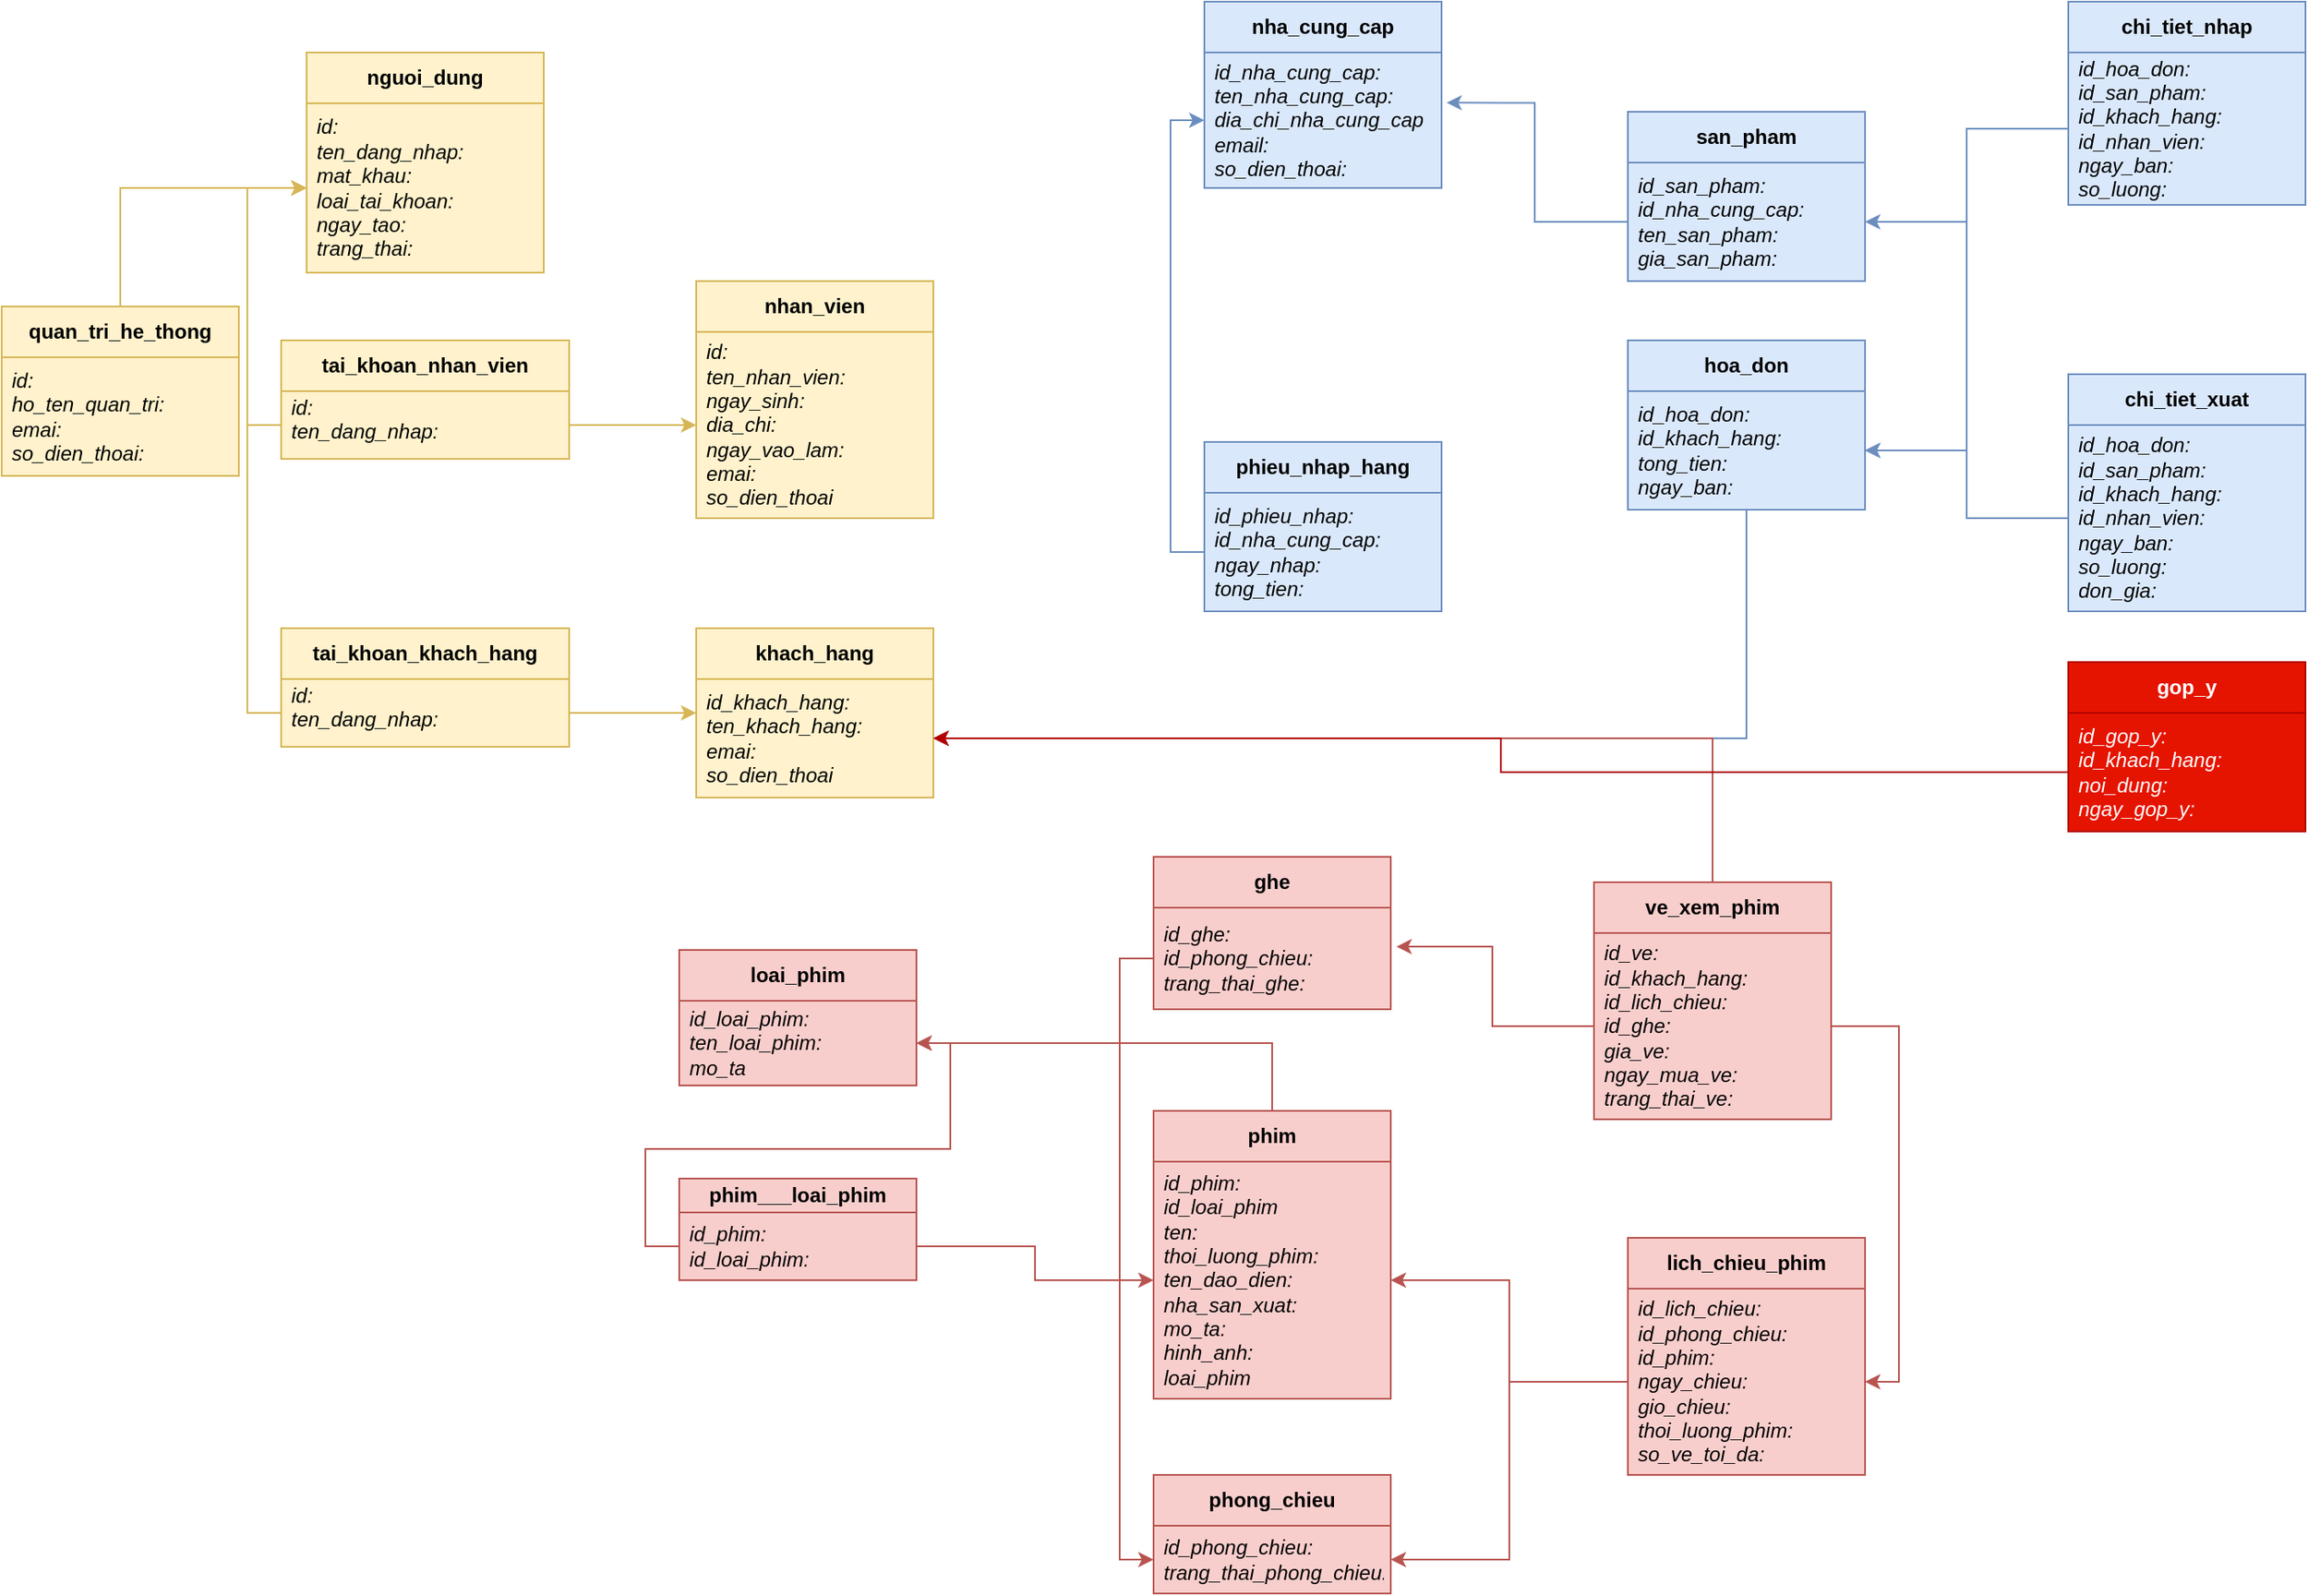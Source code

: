 <mxfile version="21.8.1" type="github">
  <diagram name="Page-1" id="lpxL9anXV0ZeIvqh2CNc">
    <mxGraphModel dx="1965" dy="798" grid="1" gridSize="10" guides="1" tooltips="1" connect="1" arrows="1" fold="1" page="1" pageScale="1" pageWidth="827" pageHeight="1169" math="0" shadow="0">
      <root>
        <mxCell id="0" />
        <mxCell id="1" parent="0" />
        <mxCell id="0dLpwtlN1I-G1npfh4tZ-1" value="&lt;b&gt;nguoi_dung&lt;/b&gt;" style="swimlane;fontStyle=0;childLayout=stackLayout;horizontal=1;startSize=30;horizontalStack=0;resizeParent=1;resizeParentMax=0;resizeLast=0;collapsible=1;marginBottom=0;whiteSpace=wrap;html=1;align=center;fillColor=#fff2cc;strokeColor=#d6b656;" parent="1" vertex="1">
          <mxGeometry x="250" y="110" width="140" height="130" as="geometry" />
        </mxCell>
        <mxCell id="0dLpwtlN1I-G1npfh4tZ-2" value="&lt;i&gt;id:&lt;br&gt;ten_dang_nhap:&lt;br&gt;mat_khau:&lt;br&gt;loai_tai_khoan:&lt;br&gt;ngay_tao:&lt;br&gt;trang_thai:&lt;/i&gt;" style="text;align=left;verticalAlign=middle;spacingLeft=4;spacingRight=4;overflow=hidden;points=[[0,0.5],[1,0.5]];portConstraint=eastwest;rotatable=0;whiteSpace=wrap;html=1;fillColor=#fff2cc;strokeColor=#d6b656;" parent="0dLpwtlN1I-G1npfh4tZ-1" vertex="1">
          <mxGeometry y="30" width="140" height="100" as="geometry" />
        </mxCell>
        <mxCell id="sJjc-NzeoijnrfKWWQlc-3" style="edgeStyle=orthogonalEdgeStyle;rounded=0;orthogonalLoop=1;jettySize=auto;html=1;entryX=0;entryY=0.5;entryDx=0;entryDy=0;fillColor=#fff2cc;strokeColor=#d6b656;" edge="1" parent="1" source="sJjc-NzeoijnrfKWWQlc-1" target="0dLpwtlN1I-G1npfh4tZ-2">
          <mxGeometry relative="1" as="geometry" />
        </mxCell>
        <mxCell id="sJjc-NzeoijnrfKWWQlc-1" value="&lt;b&gt;quan_tri_he_thong&lt;/b&gt;" style="swimlane;fontStyle=0;childLayout=stackLayout;horizontal=1;startSize=30;horizontalStack=0;resizeParent=1;resizeParentMax=0;resizeLast=0;collapsible=1;marginBottom=0;whiteSpace=wrap;html=1;align=center;fillColor=#fff2cc;strokeColor=#d6b656;" vertex="1" parent="1">
          <mxGeometry x="70" y="260" width="140" height="100" as="geometry" />
        </mxCell>
        <mxCell id="sJjc-NzeoijnrfKWWQlc-2" value="&lt;i&gt;id:&lt;br&gt;ho_ten_quan_tri:&lt;br&gt;emai:&lt;br&gt;so_dien_thoai:&lt;br&gt;&lt;/i&gt;" style="text;align=left;verticalAlign=middle;spacingLeft=4;spacingRight=4;overflow=hidden;points=[[0,0.5],[1,0.5]];portConstraint=eastwest;rotatable=0;whiteSpace=wrap;html=1;fillColor=#fff2cc;strokeColor=#d6b656;" vertex="1" parent="sJjc-NzeoijnrfKWWQlc-1">
          <mxGeometry y="30" width="140" height="70" as="geometry" />
        </mxCell>
        <mxCell id="sJjc-NzeoijnrfKWWQlc-6" value="&lt;b&gt;tai_khoan_nhan_vien&lt;/b&gt;" style="swimlane;fontStyle=0;childLayout=stackLayout;horizontal=1;startSize=30;horizontalStack=0;resizeParent=1;resizeParentMax=0;resizeLast=0;collapsible=1;marginBottom=0;whiteSpace=wrap;html=1;align=center;fillColor=#fff2cc;strokeColor=#d6b656;" vertex="1" parent="1">
          <mxGeometry x="235" y="280" width="170" height="70" as="geometry" />
        </mxCell>
        <mxCell id="sJjc-NzeoijnrfKWWQlc-7" value="&lt;i&gt;id:&lt;br&gt;ten_dang_nhap:&lt;br&gt;&lt;br&gt;&lt;/i&gt;" style="text;align=left;verticalAlign=middle;spacingLeft=4;spacingRight=4;overflow=hidden;points=[[0,0.5],[1,0.5]];portConstraint=eastwest;rotatable=0;whiteSpace=wrap;html=1;fillColor=#fff2cc;strokeColor=#d6b656;" vertex="1" parent="sJjc-NzeoijnrfKWWQlc-6">
          <mxGeometry y="30" width="170" height="40" as="geometry" />
        </mxCell>
        <mxCell id="sJjc-NzeoijnrfKWWQlc-11" style="edgeStyle=orthogonalEdgeStyle;rounded=0;orthogonalLoop=1;jettySize=auto;html=1;entryX=0;entryY=0.5;entryDx=0;entryDy=0;fillColor=#fff2cc;strokeColor=#d6b656;" edge="1" parent="1" source="sJjc-NzeoijnrfKWWQlc-7" target="0dLpwtlN1I-G1npfh4tZ-2">
          <mxGeometry relative="1" as="geometry" />
        </mxCell>
        <mxCell id="sJjc-NzeoijnrfKWWQlc-16" value="&lt;b&gt;nhan_vien&lt;/b&gt;" style="swimlane;fontStyle=0;childLayout=stackLayout;horizontal=1;startSize=30;horizontalStack=0;resizeParent=1;resizeParentMax=0;resizeLast=0;collapsible=1;marginBottom=0;whiteSpace=wrap;html=1;align=center;fillColor=#fff2cc;strokeColor=#d6b656;" vertex="1" parent="1">
          <mxGeometry x="480" y="245" width="140" height="140" as="geometry" />
        </mxCell>
        <mxCell id="sJjc-NzeoijnrfKWWQlc-17" value="&lt;i&gt;id:&lt;br&gt;ten_nhan_vien:&lt;br&gt;&lt;/i&gt;&lt;i style=&quot;border-color: var(--border-color);&quot;&gt;ngay_sinh:&lt;br&gt;dia_chi:&lt;br&gt;ngay_vao_lam:&lt;br&gt;emai:&lt;br style=&quot;border-color: var(--border-color);&quot;&gt;so_dien_thoai&lt;/i&gt;&lt;i&gt;&lt;br&gt;&lt;/i&gt;" style="text;align=left;verticalAlign=middle;spacingLeft=4;spacingRight=4;overflow=hidden;points=[[0,0.5],[1,0.5]];portConstraint=eastwest;rotatable=0;whiteSpace=wrap;html=1;fillColor=#fff2cc;strokeColor=#d6b656;" vertex="1" parent="sJjc-NzeoijnrfKWWQlc-16">
          <mxGeometry y="30" width="140" height="110" as="geometry" />
        </mxCell>
        <mxCell id="sJjc-NzeoijnrfKWWQlc-20" style="edgeStyle=orthogonalEdgeStyle;rounded=0;orthogonalLoop=1;jettySize=auto;html=1;entryX=0;entryY=0.5;entryDx=0;entryDy=0;fillColor=#fff2cc;strokeColor=#d6b656;" edge="1" parent="1" source="sJjc-NzeoijnrfKWWQlc-7" target="sJjc-NzeoijnrfKWWQlc-17">
          <mxGeometry relative="1" as="geometry" />
        </mxCell>
        <mxCell id="sJjc-NzeoijnrfKWWQlc-24" value="&lt;b&gt;tai_khoan_khach_hang&lt;/b&gt;" style="swimlane;fontStyle=0;childLayout=stackLayout;horizontal=1;startSize=30;horizontalStack=0;resizeParent=1;resizeParentMax=0;resizeLast=0;collapsible=1;marginBottom=0;whiteSpace=wrap;html=1;align=center;fillColor=#fff2cc;strokeColor=#d6b656;" vertex="1" parent="1">
          <mxGeometry x="235" y="450" width="170" height="70" as="geometry" />
        </mxCell>
        <mxCell id="sJjc-NzeoijnrfKWWQlc-25" value="&lt;i&gt;id:&lt;br&gt;ten_dang_nhap:&lt;br&gt;&lt;br&gt;&lt;/i&gt;" style="text;align=left;verticalAlign=middle;spacingLeft=4;spacingRight=4;overflow=hidden;points=[[0,0.5],[1,0.5]];portConstraint=eastwest;rotatable=0;whiteSpace=wrap;html=1;fillColor=#fff2cc;strokeColor=#d6b656;" vertex="1" parent="sJjc-NzeoijnrfKWWQlc-24">
          <mxGeometry y="30" width="170" height="40" as="geometry" />
        </mxCell>
        <mxCell id="sJjc-NzeoijnrfKWWQlc-26" value="&lt;b&gt;khach_hang&lt;/b&gt;" style="swimlane;fontStyle=0;childLayout=stackLayout;horizontal=1;startSize=30;horizontalStack=0;resizeParent=1;resizeParentMax=0;resizeLast=0;collapsible=1;marginBottom=0;whiteSpace=wrap;html=1;align=center;fillColor=#fff2cc;strokeColor=#d6b656;" vertex="1" parent="1">
          <mxGeometry x="480" y="450" width="140" height="100" as="geometry" />
        </mxCell>
        <mxCell id="sJjc-NzeoijnrfKWWQlc-27" value="&lt;i&gt;id_khach_hang:&lt;br&gt;ten_khach_hang:&lt;br&gt;&lt;/i&gt;&lt;i style=&quot;border-color: var(--border-color);&quot;&gt;emai:&lt;br style=&quot;border-color: var(--border-color);&quot;&gt;so_dien_thoai&lt;/i&gt;&lt;i&gt;&lt;br&gt;&lt;/i&gt;" style="text;align=left;verticalAlign=middle;spacingLeft=4;spacingRight=4;overflow=hidden;points=[[0,0.5],[1,0.5]];portConstraint=eastwest;rotatable=0;whiteSpace=wrap;html=1;fillColor=#fff2cc;strokeColor=#d6b656;" vertex="1" parent="sJjc-NzeoijnrfKWWQlc-26">
          <mxGeometry y="30" width="140" height="70" as="geometry" />
        </mxCell>
        <mxCell id="sJjc-NzeoijnrfKWWQlc-28" style="edgeStyle=orthogonalEdgeStyle;rounded=0;orthogonalLoop=1;jettySize=auto;html=1;entryX=0;entryY=0.5;entryDx=0;entryDy=0;fillColor=#fff2cc;strokeColor=#d6b656;" edge="1" parent="1" source="sJjc-NzeoijnrfKWWQlc-25" target="sJjc-NzeoijnrfKWWQlc-26">
          <mxGeometry relative="1" as="geometry" />
        </mxCell>
        <mxCell id="sJjc-NzeoijnrfKWWQlc-29" style="edgeStyle=orthogonalEdgeStyle;rounded=0;orthogonalLoop=1;jettySize=auto;html=1;entryX=0;entryY=0.5;entryDx=0;entryDy=0;fillColor=#fff2cc;strokeColor=#d6b656;" edge="1" parent="1" source="sJjc-NzeoijnrfKWWQlc-25" target="0dLpwtlN1I-G1npfh4tZ-2">
          <mxGeometry relative="1" as="geometry" />
        </mxCell>
        <mxCell id="sJjc-NzeoijnrfKWWQlc-30" value="&lt;b&gt;san_pham&lt;/b&gt;" style="swimlane;fontStyle=0;childLayout=stackLayout;horizontal=1;startSize=30;horizontalStack=0;resizeParent=1;resizeParentMax=0;resizeLast=0;collapsible=1;marginBottom=0;whiteSpace=wrap;html=1;align=center;fillColor=#dae8fc;strokeColor=#6c8ebf;" vertex="1" parent="1">
          <mxGeometry x="1030" y="145" width="140" height="100" as="geometry" />
        </mxCell>
        <mxCell id="sJjc-NzeoijnrfKWWQlc-31" value="&lt;i&gt;id_san_pham:&lt;br&gt;id_nha_cung_cap:&lt;br&gt;ten_san_pham:&lt;br&gt;gia_san_pham:&lt;br&gt;&lt;/i&gt;" style="text;strokeColor=#6c8ebf;fillColor=#dae8fc;align=left;verticalAlign=middle;spacingLeft=4;spacingRight=4;overflow=hidden;points=[[0,0.5],[1,0.5]];portConstraint=eastwest;rotatable=0;whiteSpace=wrap;html=1;" vertex="1" parent="sJjc-NzeoijnrfKWWQlc-30">
          <mxGeometry y="30" width="140" height="70" as="geometry" />
        </mxCell>
        <mxCell id="sJjc-NzeoijnrfKWWQlc-32" value="&lt;b&gt;nha_cung_cap&lt;/b&gt;" style="swimlane;fontStyle=0;childLayout=stackLayout;horizontal=1;startSize=30;horizontalStack=0;resizeParent=1;resizeParentMax=0;resizeLast=0;collapsible=1;marginBottom=0;whiteSpace=wrap;html=1;align=center;fillColor=#dae8fc;strokeColor=#6c8ebf;" vertex="1" parent="1">
          <mxGeometry x="780" y="80" width="140" height="110" as="geometry" />
        </mxCell>
        <mxCell id="sJjc-NzeoijnrfKWWQlc-33" value="&lt;i&gt;id_nha_cung_cap:&lt;br&gt;ten_nha_cung_cap:&lt;br&gt;dia_chi_nha_cung_cap&lt;br&gt;email:&lt;br&gt;so_dien_thoai:&lt;br&gt;&lt;/i&gt;" style="text;strokeColor=#6c8ebf;fillColor=#dae8fc;align=left;verticalAlign=middle;spacingLeft=4;spacingRight=4;overflow=hidden;points=[[0,0.5],[1,0.5]];portConstraint=eastwest;rotatable=0;whiteSpace=wrap;html=1;" vertex="1" parent="sJjc-NzeoijnrfKWWQlc-32">
          <mxGeometry y="30" width="140" height="80" as="geometry" />
        </mxCell>
        <mxCell id="sJjc-NzeoijnrfKWWQlc-34" value="&lt;b&gt;phieu_nhap_hang&lt;/b&gt;" style="swimlane;fontStyle=0;childLayout=stackLayout;horizontal=1;startSize=30;horizontalStack=0;resizeParent=1;resizeParentMax=0;resizeLast=0;collapsible=1;marginBottom=0;whiteSpace=wrap;html=1;align=center;fillColor=#dae8fc;strokeColor=#6c8ebf;" vertex="1" parent="1">
          <mxGeometry x="780" y="340" width="140" height="100" as="geometry" />
        </mxCell>
        <mxCell id="sJjc-NzeoijnrfKWWQlc-35" value="&lt;i&gt;id_phieu_nhap:&lt;br&gt;id_nha_cung_cap:&lt;br&gt;ngay_nhap:&lt;br&gt;tong_tien:&lt;br&gt;&lt;/i&gt;" style="text;strokeColor=#6c8ebf;fillColor=#dae8fc;align=left;verticalAlign=middle;spacingLeft=4;spacingRight=4;overflow=hidden;points=[[0,0.5],[1,0.5]];portConstraint=eastwest;rotatable=0;whiteSpace=wrap;html=1;" vertex="1" parent="sJjc-NzeoijnrfKWWQlc-34">
          <mxGeometry y="30" width="140" height="70" as="geometry" />
        </mxCell>
        <mxCell id="sJjc-NzeoijnrfKWWQlc-51" style="edgeStyle=orthogonalEdgeStyle;rounded=0;orthogonalLoop=1;jettySize=auto;html=1;entryX=1;entryY=0.5;entryDx=0;entryDy=0;fillColor=#dae8fc;strokeColor=#6c8ebf;" edge="1" parent="1" source="sJjc-NzeoijnrfKWWQlc-36" target="sJjc-NzeoijnrfKWWQlc-27">
          <mxGeometry relative="1" as="geometry" />
        </mxCell>
        <mxCell id="sJjc-NzeoijnrfKWWQlc-36" value="&lt;b&gt;hoa_don&lt;/b&gt;" style="swimlane;fontStyle=0;childLayout=stackLayout;horizontal=1;startSize=30;horizontalStack=0;resizeParent=1;resizeParentMax=0;resizeLast=0;collapsible=1;marginBottom=0;whiteSpace=wrap;html=1;align=center;fillColor=#dae8fc;strokeColor=#6c8ebf;" vertex="1" parent="1">
          <mxGeometry x="1030" y="280" width="140" height="100" as="geometry" />
        </mxCell>
        <mxCell id="sJjc-NzeoijnrfKWWQlc-37" value="&lt;i&gt;id_hoa_don:&lt;br&gt;id_khach_hang:&lt;br&gt;tong_tien:&lt;br&gt;ngay_ban:&lt;br&gt;&lt;/i&gt;" style="text;strokeColor=#6c8ebf;fillColor=#dae8fc;align=left;verticalAlign=middle;spacingLeft=4;spacingRight=4;overflow=hidden;points=[[0,0.5],[1,0.5]];portConstraint=eastwest;rotatable=0;whiteSpace=wrap;html=1;" vertex="1" parent="sJjc-NzeoijnrfKWWQlc-36">
          <mxGeometry y="30" width="140" height="70" as="geometry" />
        </mxCell>
        <mxCell id="sJjc-NzeoijnrfKWWQlc-38" value="&lt;b&gt;chi_tiet_nhap&lt;/b&gt;" style="swimlane;fontStyle=0;childLayout=stackLayout;horizontal=1;startSize=30;horizontalStack=0;resizeParent=1;resizeParentMax=0;resizeLast=0;collapsible=1;marginBottom=0;whiteSpace=wrap;html=1;align=center;fillColor=#dae8fc;strokeColor=#6c8ebf;" vertex="1" parent="1">
          <mxGeometry x="1290" y="80" width="140" height="120" as="geometry" />
        </mxCell>
        <mxCell id="sJjc-NzeoijnrfKWWQlc-39" value="&lt;i style=&quot;border-color: var(--border-color);&quot;&gt;id_hoa_don:&lt;br style=&quot;border-color: var(--border-color);&quot;&gt;id_san_pham:&lt;br style=&quot;border-color: var(--border-color);&quot;&gt;id_khach_hang:&lt;br style=&quot;border-color: var(--border-color);&quot;&gt;id_nhan_vien:&lt;br style=&quot;border-color: var(--border-color);&quot;&gt;ngay_ban:&lt;br style=&quot;border-color: var(--border-color);&quot;&gt;so_luong:&lt;br style=&quot;border-color: var(--border-color);&quot;&gt;don_gia:&lt;/i&gt;&lt;i&gt;&lt;br&gt;&lt;/i&gt;" style="text;strokeColor=#6c8ebf;fillColor=#dae8fc;align=left;verticalAlign=middle;spacingLeft=4;spacingRight=4;overflow=hidden;points=[[0,0.5],[1,0.5]];portConstraint=eastwest;rotatable=0;whiteSpace=wrap;html=1;" vertex="1" parent="sJjc-NzeoijnrfKWWQlc-38">
          <mxGeometry y="30" width="140" height="90" as="geometry" />
        </mxCell>
        <mxCell id="sJjc-NzeoijnrfKWWQlc-40" value="&lt;b&gt;chi_tiet_xuat&lt;/b&gt;" style="swimlane;fontStyle=0;childLayout=stackLayout;horizontal=1;startSize=30;horizontalStack=0;resizeParent=1;resizeParentMax=0;resizeLast=0;collapsible=1;marginBottom=0;whiteSpace=wrap;html=1;align=center;fillColor=#dae8fc;strokeColor=#6c8ebf;" vertex="1" parent="1">
          <mxGeometry x="1290" y="300" width="140" height="140" as="geometry" />
        </mxCell>
        <mxCell id="sJjc-NzeoijnrfKWWQlc-41" value="&lt;i&gt;id_hoa_don:&lt;br&gt;id_san_pham:&lt;br&gt;id_khach_hang:&lt;br&gt;id_nhan_vien:&lt;br&gt;ngay_ban:&lt;br&gt;so_luong:&lt;br&gt;don_gia:&lt;br&gt;&lt;/i&gt;" style="text;strokeColor=#6c8ebf;fillColor=#dae8fc;align=left;verticalAlign=middle;spacingLeft=4;spacingRight=4;overflow=hidden;points=[[0,0.5],[1,0.5]];portConstraint=eastwest;rotatable=0;whiteSpace=wrap;html=1;" vertex="1" parent="sJjc-NzeoijnrfKWWQlc-40">
          <mxGeometry y="30" width="140" height="110" as="geometry" />
        </mxCell>
        <mxCell id="sJjc-NzeoijnrfKWWQlc-42" style="edgeStyle=orthogonalEdgeStyle;rounded=0;orthogonalLoop=1;jettySize=auto;html=1;entryX=1.021;entryY=0.371;entryDx=0;entryDy=0;entryPerimeter=0;fillColor=#dae8fc;strokeColor=#6c8ebf;" edge="1" parent="1" source="sJjc-NzeoijnrfKWWQlc-31" target="sJjc-NzeoijnrfKWWQlc-33">
          <mxGeometry relative="1" as="geometry" />
        </mxCell>
        <mxCell id="sJjc-NzeoijnrfKWWQlc-43" style="edgeStyle=orthogonalEdgeStyle;rounded=0;orthogonalLoop=1;jettySize=auto;html=1;entryX=0;entryY=0.5;entryDx=0;entryDy=0;fillColor=#dae8fc;strokeColor=#6c8ebf;" edge="1" parent="1" source="sJjc-NzeoijnrfKWWQlc-35" target="sJjc-NzeoijnrfKWWQlc-33">
          <mxGeometry relative="1" as="geometry" />
        </mxCell>
        <mxCell id="sJjc-NzeoijnrfKWWQlc-46" style="edgeStyle=orthogonalEdgeStyle;rounded=0;orthogonalLoop=1;jettySize=auto;html=1;entryX=1;entryY=0.5;entryDx=0;entryDy=0;fillColor=#dae8fc;strokeColor=#6c8ebf;" edge="1" parent="1" source="sJjc-NzeoijnrfKWWQlc-39" target="sJjc-NzeoijnrfKWWQlc-31">
          <mxGeometry relative="1" as="geometry" />
        </mxCell>
        <mxCell id="sJjc-NzeoijnrfKWWQlc-49" style="edgeStyle=orthogonalEdgeStyle;rounded=0;orthogonalLoop=1;jettySize=auto;html=1;entryX=1;entryY=0.5;entryDx=0;entryDy=0;fillColor=#dae8fc;strokeColor=#6c8ebf;" edge="1" parent="1" source="sJjc-NzeoijnrfKWWQlc-39" target="sJjc-NzeoijnrfKWWQlc-37">
          <mxGeometry relative="1" as="geometry" />
        </mxCell>
        <mxCell id="sJjc-NzeoijnrfKWWQlc-50" style="edgeStyle=orthogonalEdgeStyle;rounded=0;orthogonalLoop=1;jettySize=auto;html=1;entryX=1;entryY=0.5;entryDx=0;entryDy=0;fillColor=#dae8fc;strokeColor=#6c8ebf;" edge="1" parent="1" source="sJjc-NzeoijnrfKWWQlc-41" target="sJjc-NzeoijnrfKWWQlc-37">
          <mxGeometry relative="1" as="geometry" />
        </mxCell>
        <mxCell id="sJjc-NzeoijnrfKWWQlc-58" style="edgeStyle=orthogonalEdgeStyle;rounded=0;orthogonalLoop=1;jettySize=auto;html=1;entryX=1;entryY=0.5;entryDx=0;entryDy=0;fillColor=#f8cecc;strokeColor=#b85450;" edge="1" parent="1" source="sJjc-NzeoijnrfKWWQlc-52" target="sJjc-NzeoijnrfKWWQlc-27">
          <mxGeometry relative="1" as="geometry" />
        </mxCell>
        <mxCell id="sJjc-NzeoijnrfKWWQlc-52" value="&lt;b&gt;ve_xem_phim&lt;/b&gt;" style="swimlane;fontStyle=0;childLayout=stackLayout;horizontal=1;startSize=30;horizontalStack=0;resizeParent=1;resizeParentMax=0;resizeLast=0;collapsible=1;marginBottom=0;whiteSpace=wrap;html=1;align=center;fillColor=#f8cecc;strokeColor=#b85450;" vertex="1" parent="1">
          <mxGeometry x="1010" y="600" width="140" height="140" as="geometry" />
        </mxCell>
        <mxCell id="sJjc-NzeoijnrfKWWQlc-53" value="&lt;i&gt;id_ve:&lt;br&gt;id_khach_hang:&lt;br&gt;&lt;/i&gt;&lt;i style=&quot;border-color: var(--border-color);&quot;&gt;id_lich_chieu:&lt;br&gt;id_ghe:&lt;br&gt;gia_ve:&lt;br&gt;ngay_mua_ve:&lt;br style=&quot;border-color: var(--border-color);&quot;&gt;&lt;/i&gt;&lt;i&gt;trang_thai_ve:&lt;br&gt;&lt;/i&gt;" style="text;strokeColor=#b85450;fillColor=#f8cecc;align=left;verticalAlign=middle;spacingLeft=4;spacingRight=4;overflow=hidden;points=[[0,0.5],[1,0.5]];portConstraint=eastwest;rotatable=0;whiteSpace=wrap;html=1;" vertex="1" parent="sJjc-NzeoijnrfKWWQlc-52">
          <mxGeometry y="30" width="140" height="110" as="geometry" />
        </mxCell>
        <mxCell id="sJjc-NzeoijnrfKWWQlc-56" value="&lt;b&gt;ghe&lt;/b&gt;" style="swimlane;fontStyle=0;childLayout=stackLayout;horizontal=1;startSize=30;horizontalStack=0;resizeParent=1;resizeParentMax=0;resizeLast=0;collapsible=1;marginBottom=0;whiteSpace=wrap;html=1;align=center;fillColor=#f8cecc;strokeColor=#b85450;" vertex="1" parent="1">
          <mxGeometry x="750" y="585" width="140" height="90" as="geometry" />
        </mxCell>
        <mxCell id="sJjc-NzeoijnrfKWWQlc-57" value="&lt;i&gt;id_ghe:&lt;br&gt;id_phong_chieu:&lt;br&gt;trang_thai_ghe:&lt;br&gt;&lt;/i&gt;" style="text;strokeColor=#b85450;fillColor=#f8cecc;align=left;verticalAlign=middle;spacingLeft=4;spacingRight=4;overflow=hidden;points=[[0,0.5],[1,0.5]];portConstraint=eastwest;rotatable=0;whiteSpace=wrap;html=1;" vertex="1" parent="sJjc-NzeoijnrfKWWQlc-56">
          <mxGeometry y="30" width="140" height="60" as="geometry" />
        </mxCell>
        <mxCell id="sJjc-NzeoijnrfKWWQlc-81" style="edgeStyle=orthogonalEdgeStyle;rounded=0;orthogonalLoop=1;jettySize=auto;html=1;entryX=1;entryY=0.5;entryDx=0;entryDy=0;fillColor=#f8cecc;strokeColor=#b85450;" edge="1" parent="1" source="sJjc-NzeoijnrfKWWQlc-59" target="sJjc-NzeoijnrfKWWQlc-64">
          <mxGeometry relative="1" as="geometry" />
        </mxCell>
        <mxCell id="sJjc-NzeoijnrfKWWQlc-59" value="&lt;b&gt;phim&lt;/b&gt;" style="swimlane;fontStyle=0;childLayout=stackLayout;horizontal=1;startSize=30;horizontalStack=0;resizeParent=1;resizeParentMax=0;resizeLast=0;collapsible=1;marginBottom=0;whiteSpace=wrap;html=1;align=center;fillColor=#f8cecc;strokeColor=#b85450;" vertex="1" parent="1">
          <mxGeometry x="750" y="735" width="140" height="170" as="geometry" />
        </mxCell>
        <mxCell id="sJjc-NzeoijnrfKWWQlc-60" value="&lt;i&gt;id_phim:&lt;br&gt;id_loai_phim&lt;br&gt;ten:&lt;br&gt;&lt;/i&gt;&lt;i style=&quot;border-color: var(--border-color);&quot;&gt;thoi_luong_phim:&lt;br&gt;ten_dao_dien:&lt;br&gt;nha_san_xuat:&lt;br&gt;mo_ta:&lt;br style=&quot;border-color: var(--border-color);&quot;&gt;&lt;/i&gt;&lt;i&gt;hinh_anh:&lt;br&gt;loai_phim&lt;br&gt;&lt;/i&gt;" style="text;strokeColor=#b85450;fillColor=#f8cecc;align=left;verticalAlign=middle;spacingLeft=4;spacingRight=4;overflow=hidden;points=[[0,0.5],[1,0.5]];portConstraint=eastwest;rotatable=0;whiteSpace=wrap;html=1;" vertex="1" parent="sJjc-NzeoijnrfKWWQlc-59">
          <mxGeometry y="30" width="140" height="140" as="geometry" />
        </mxCell>
        <mxCell id="sJjc-NzeoijnrfKWWQlc-61" value="&lt;b&gt;phong_chieu&lt;/b&gt;" style="swimlane;fontStyle=0;childLayout=stackLayout;horizontal=1;startSize=30;horizontalStack=0;resizeParent=1;resizeParentMax=0;resizeLast=0;collapsible=1;marginBottom=0;whiteSpace=wrap;html=1;align=center;fillColor=#f8cecc;strokeColor=#b85450;" vertex="1" parent="1">
          <mxGeometry x="750" y="950" width="140" height="70" as="geometry" />
        </mxCell>
        <mxCell id="sJjc-NzeoijnrfKWWQlc-62" value="&lt;i&gt;id_phong_chieu:&lt;br&gt;trang_thai_phong_chieu:&lt;br&gt;&lt;/i&gt;" style="text;strokeColor=#b85450;fillColor=#f8cecc;align=left;verticalAlign=middle;spacingLeft=4;spacingRight=4;overflow=hidden;points=[[0,0.5],[1,0.5]];portConstraint=eastwest;rotatable=0;whiteSpace=wrap;html=1;" vertex="1" parent="sJjc-NzeoijnrfKWWQlc-61">
          <mxGeometry y="30" width="140" height="40" as="geometry" />
        </mxCell>
        <mxCell id="sJjc-NzeoijnrfKWWQlc-63" value="&lt;b&gt;loai_phim&lt;/b&gt;" style="swimlane;fontStyle=0;childLayout=stackLayout;horizontal=1;startSize=30;horizontalStack=0;resizeParent=1;resizeParentMax=0;resizeLast=0;collapsible=1;marginBottom=0;whiteSpace=wrap;html=1;align=center;fillColor=#f8cecc;strokeColor=#b85450;" vertex="1" parent="1">
          <mxGeometry x="470" y="640" width="140" height="80" as="geometry" />
        </mxCell>
        <mxCell id="sJjc-NzeoijnrfKWWQlc-64" value="&lt;i&gt;id_loai_phim:&lt;br&gt;ten_loai_phim:&lt;br&gt;mo_ta&lt;br&gt;&lt;/i&gt;" style="text;strokeColor=#b85450;fillColor=#f8cecc;align=left;verticalAlign=middle;spacingLeft=4;spacingRight=4;overflow=hidden;points=[[0,0.5],[1,0.5]];portConstraint=eastwest;rotatable=0;whiteSpace=wrap;html=1;" vertex="1" parent="sJjc-NzeoijnrfKWWQlc-63">
          <mxGeometry y="30" width="140" height="50" as="geometry" />
        </mxCell>
        <mxCell id="sJjc-NzeoijnrfKWWQlc-65" value="&lt;b&gt;phim___loai_phim&lt;/b&gt;" style="swimlane;fontStyle=0;childLayout=stackLayout;horizontal=1;startSize=20;horizontalStack=0;resizeParent=1;resizeParentMax=0;resizeLast=0;collapsible=1;marginBottom=0;whiteSpace=wrap;html=1;align=center;fillColor=#f8cecc;strokeColor=#b85450;" vertex="1" parent="1">
          <mxGeometry x="470" y="775" width="140" height="60" as="geometry" />
        </mxCell>
        <mxCell id="sJjc-NzeoijnrfKWWQlc-66" value="&lt;i&gt;id_phim:&lt;br&gt;id_loai_phim:&lt;br&gt;&lt;/i&gt;" style="text;strokeColor=#b85450;fillColor=#f8cecc;align=left;verticalAlign=middle;spacingLeft=4;spacingRight=4;overflow=hidden;points=[[0,0.5],[1,0.5]];portConstraint=eastwest;rotatable=0;whiteSpace=wrap;html=1;" vertex="1" parent="sJjc-NzeoijnrfKWWQlc-65">
          <mxGeometry y="20" width="140" height="40" as="geometry" />
        </mxCell>
        <mxCell id="sJjc-NzeoijnrfKWWQlc-67" value="&lt;b&gt;lich_chieu_phim&lt;/b&gt;" style="swimlane;fontStyle=0;childLayout=stackLayout;horizontal=1;startSize=30;horizontalStack=0;resizeParent=1;resizeParentMax=0;resizeLast=0;collapsible=1;marginBottom=0;whiteSpace=wrap;html=1;align=center;fillColor=#f8cecc;strokeColor=#b85450;" vertex="1" parent="1">
          <mxGeometry x="1030" y="810" width="140" height="140" as="geometry" />
        </mxCell>
        <mxCell id="sJjc-NzeoijnrfKWWQlc-68" value="&lt;i&gt;id_lich_chieu:&lt;br&gt;id_phong_chieu:&lt;br&gt;id_phim:&lt;br&gt;ngay_chieu:&lt;br&gt;gio_chieu:&lt;br&gt;thoi_luong_phim:&lt;br&gt;so_ve_toi_da:&lt;br&gt;&lt;/i&gt;" style="text;strokeColor=#b85450;fillColor=#f8cecc;align=left;verticalAlign=middle;spacingLeft=4;spacingRight=4;overflow=hidden;points=[[0,0.5],[1,0.5]];portConstraint=eastwest;rotatable=0;whiteSpace=wrap;html=1;" vertex="1" parent="sJjc-NzeoijnrfKWWQlc-67">
          <mxGeometry y="30" width="140" height="110" as="geometry" />
        </mxCell>
        <mxCell id="sJjc-NzeoijnrfKWWQlc-69" style="edgeStyle=orthogonalEdgeStyle;rounded=0;orthogonalLoop=1;jettySize=auto;html=1;entryX=1;entryY=0.5;entryDx=0;entryDy=0;fillColor=#f8cecc;strokeColor=#b85450;" edge="1" parent="1" source="sJjc-NzeoijnrfKWWQlc-68" target="sJjc-NzeoijnrfKWWQlc-60">
          <mxGeometry relative="1" as="geometry" />
        </mxCell>
        <mxCell id="sJjc-NzeoijnrfKWWQlc-71" style="edgeStyle=orthogonalEdgeStyle;rounded=0;orthogonalLoop=1;jettySize=auto;html=1;entryX=0;entryY=0.5;entryDx=0;entryDy=0;fillColor=#f8cecc;strokeColor=#b85450;" edge="1" parent="1" source="sJjc-NzeoijnrfKWWQlc-66" target="sJjc-NzeoijnrfKWWQlc-60">
          <mxGeometry relative="1" as="geometry" />
        </mxCell>
        <mxCell id="sJjc-NzeoijnrfKWWQlc-72" style="edgeStyle=orthogonalEdgeStyle;rounded=0;orthogonalLoop=1;jettySize=auto;html=1;entryX=1.024;entryY=0.384;entryDx=0;entryDy=0;entryPerimeter=0;fillColor=#f8cecc;strokeColor=#b85450;" edge="1" parent="1" source="sJjc-NzeoijnrfKWWQlc-53" target="sJjc-NzeoijnrfKWWQlc-57">
          <mxGeometry relative="1" as="geometry" />
        </mxCell>
        <mxCell id="sJjc-NzeoijnrfKWWQlc-77" style="edgeStyle=orthogonalEdgeStyle;rounded=0;orthogonalLoop=1;jettySize=auto;html=1;entryX=0;entryY=0.5;entryDx=0;entryDy=0;fillColor=#f8cecc;strokeColor=#b85450;" edge="1" parent="1" source="sJjc-NzeoijnrfKWWQlc-57" target="sJjc-NzeoijnrfKWWQlc-62">
          <mxGeometry relative="1" as="geometry" />
        </mxCell>
        <mxCell id="sJjc-NzeoijnrfKWWQlc-84" style="edgeStyle=orthogonalEdgeStyle;rounded=0;orthogonalLoop=1;jettySize=auto;html=1;entryX=1;entryY=0.5;entryDx=0;entryDy=0;fillColor=#f8cecc;strokeColor=#b85450;" edge="1" parent="1" source="sJjc-NzeoijnrfKWWQlc-66" target="sJjc-NzeoijnrfKWWQlc-64">
          <mxGeometry relative="1" as="geometry" />
        </mxCell>
        <mxCell id="sJjc-NzeoijnrfKWWQlc-85" style="edgeStyle=orthogonalEdgeStyle;rounded=0;orthogonalLoop=1;jettySize=auto;html=1;entryX=1;entryY=0.5;entryDx=0;entryDy=0;fillColor=#f8cecc;strokeColor=#b85450;" edge="1" parent="1" source="sJjc-NzeoijnrfKWWQlc-53" target="sJjc-NzeoijnrfKWWQlc-68">
          <mxGeometry relative="1" as="geometry" />
        </mxCell>
        <mxCell id="sJjc-NzeoijnrfKWWQlc-86" style="edgeStyle=orthogonalEdgeStyle;rounded=0;orthogonalLoop=1;jettySize=auto;html=1;entryX=1;entryY=0.5;entryDx=0;entryDy=0;fillColor=#f8cecc;strokeColor=#b85450;" edge="1" parent="1" source="sJjc-NzeoijnrfKWWQlc-68" target="sJjc-NzeoijnrfKWWQlc-62">
          <mxGeometry relative="1" as="geometry" />
        </mxCell>
        <mxCell id="sJjc-NzeoijnrfKWWQlc-87" value="&lt;b&gt;gop_y&lt;/b&gt;" style="swimlane;fontStyle=0;childLayout=stackLayout;horizontal=1;startSize=30;horizontalStack=0;resizeParent=1;resizeParentMax=0;resizeLast=0;collapsible=1;marginBottom=0;whiteSpace=wrap;html=1;align=center;fillColor=#e51400;strokeColor=#B20000;fontColor=#ffffff;" vertex="1" parent="1">
          <mxGeometry x="1290" y="470" width="140" height="100" as="geometry" />
        </mxCell>
        <mxCell id="sJjc-NzeoijnrfKWWQlc-88" value="&lt;i&gt;id_gop_y:&lt;br&gt;id_khach_hang:&lt;br&gt;noi_dung:&lt;br&gt;ngay_gop_y:&lt;br&gt;&lt;/i&gt;" style="text;strokeColor=#B20000;fillColor=#e51400;align=left;verticalAlign=middle;spacingLeft=4;spacingRight=4;overflow=hidden;points=[[0,0.5],[1,0.5]];portConstraint=eastwest;rotatable=0;whiteSpace=wrap;html=1;fontColor=#ffffff;" vertex="1" parent="sJjc-NzeoijnrfKWWQlc-87">
          <mxGeometry y="30" width="140" height="70" as="geometry" />
        </mxCell>
        <mxCell id="sJjc-NzeoijnrfKWWQlc-90" style="edgeStyle=orthogonalEdgeStyle;rounded=0;orthogonalLoop=1;jettySize=auto;html=1;entryX=1;entryY=0.5;entryDx=0;entryDy=0;fillColor=#e51400;strokeColor=#B20000;" edge="1" parent="1" source="sJjc-NzeoijnrfKWWQlc-88" target="sJjc-NzeoijnrfKWWQlc-27">
          <mxGeometry relative="1" as="geometry" />
        </mxCell>
      </root>
    </mxGraphModel>
  </diagram>
</mxfile>
